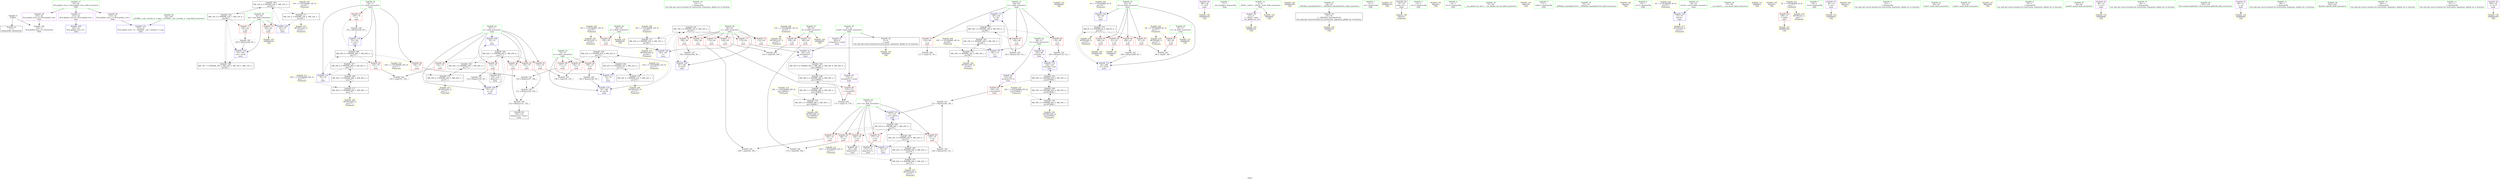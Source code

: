 digraph "SVFG" {
	label="SVFG";

	Node0x55af330e9bf0 [shape=record,color=grey,label="{NodeID: 0\nNullPtr}"];
	Node0x55af330e9bf0 -> Node0x55af331070a0[style=solid];
	Node0x55af330e9bf0 -> Node0x55af33107b90[style=solid];
	Node0x55af33118d90 [shape=record,color=black,label="{NodeID: 180\nMR_14V_4 = PHI(MR_14V_5, MR_14V_3, )\npts\{63 \}\n}"];
	Node0x55af33118d90 -> Node0x55af33109a50[style=dashed];
	Node0x55af33118d90 -> Node0x55af33116090[style=dashed];
	Node0x55af33118d90 -> Node0x55af3310bbe0[style=dashed];
	Node0x55af33107720 [shape=record,color=red,label="{NodeID: 97\n160\<--76\n\<--t\nmain\n}"];
	Node0x55af33107720 -> Node0x55af3310f580[style=solid];
	Node0x55af330eb190 [shape=record,color=green,label="{NodeID: 14\n121\<--1\n\<--dummyObj\nCan only get source location for instruction, argument, global var or function.}"];
	Node0x55af3310bbe0 [shape=record,color=black,label="{NodeID: 194\nMR_14V_5 = PHI(MR_14V_7, MR_14V_4, )\npts\{63 \}\n}"];
	Node0x55af3310bbe0 -> Node0x55af33109980[style=dashed];
	Node0x55af3310bbe0 -> Node0x55af3310d060[style=dashed];
	Node0x55af3310bbe0 -> Node0x55af33118d90[style=dashed];
	Node0x55af3310bbe0 -> Node0x55af3311ba90[style=dashed];
	Node0x55af33108310 [shape=record,color=blue,label="{NodeID: 111\n68\<--129\nx\<--div\nmain\n}"];
	Node0x55af33108310 -> Node0x55af3311c490[style=dashed];
	Node0x55af33106610 [shape=record,color=green,label="{NodeID: 28\n62\<--63\nans\<--ans_field_insensitive\nmain\n}"];
	Node0x55af33106610 -> Node0x55af33109980[style=solid];
	Node0x55af33106610 -> Node0x55af33109a50[style=solid];
	Node0x55af33106610 -> Node0x55af33107e30[style=solid];
	Node0x55af33106610 -> Node0x55af3310d060[style=solid];
	Node0x55af33121b10 [shape=record,color=yellow,style=double,label="{NodeID: 208\n16V_1 = ENCHI(MR_16V_0)\npts\{65 \}\nFun[main]}"];
	Node0x55af33121b10 -> Node0x55af33116590[style=dashed];
	Node0x55af3310d610 [shape=record,color=yellow,style=double,label="{NodeID: 125\nAPARM(99)\nCS[]}"];
	Node0x55af33107170 [shape=record,color=black,label="{NodeID: 42\n9\<--8\n\<--mark\nCan only get source location for instruction, argument, global var or function.}"];
	Node0x55af33107170 -> Node0x55af3310d540[style=solid];
	Node0x55af33123190 [shape=record,color=yellow,style=double,label="{NodeID: 222\nRETMU(14V_2)\npts\{63 \}\nFun[main]}"];
	Node0x55af3310e170 [shape=record,color=yellow,style=double,label="{NodeID: 139\nAPARM(199)\nCS[]}"];
	Node0x55af33108cf0 [shape=record,color=purple,label="{NodeID: 56\n205\<--20\n\<--.str.4\nmain\n}"];
	Node0x55af33108cf0 -> Node0x55af3310e240[style=solid];
	Node0x55af3310ee00 [shape=record,color=grey,label="{NodeID: 153\n120 = Binary(119, 121, )\n}"];
	Node0x55af3310ee00 -> Node0x55af33108240[style=solid];
	Node0x55af331098b0 [shape=record,color=red,label="{NodeID: 70\n169\<--60\n\<--b\nmain\n}"];
	Node0x55af331098b0 -> Node0x55af33110180[style=solid];
	Node0x55af33110300 [shape=record,color=grey,label="{NodeID: 167\n89 = cmp(87, 88, )\n}"];
	Node0x55af3310a410 [shape=record,color=red,label="{NodeID: 84\n142\<--70\n\<--j\nmain\n}"];
	Node0x55af3310a410 -> Node0x55af3310fe80[style=solid];
	Node0x55af33102590 [shape=record,color=green,label="{NodeID: 1\n7\<--1\n__dso_handle\<--dummyObj\nGlob }"];
	Node0x55af33119290 [shape=record,color=black,label="{NodeID: 181\nMR_16V_4 = PHI(MR_16V_5, MR_16V_3, )\npts\{65 \}\n}"];
	Node0x55af33119290 -> Node0x55af33109b20[style=dashed];
	Node0x55af33119290 -> Node0x55af33109bf0[style=dashed];
	Node0x55af33119290 -> Node0x55af33109cc0[style=dashed];
	Node0x55af33119290 -> Node0x55af33109d90[style=dashed];
	Node0x55af33119290 -> Node0x55af33109e60[style=dashed];
	Node0x55af33119290 -> Node0x55af33109f30[style=dashed];
	Node0x55af33119290 -> Node0x55af3310d200[style=dashed];
	Node0x55af33119290 -> Node0x55af33116590[style=dashed];
	Node0x55af331077f0 [shape=record,color=red,label="{NodeID: 98\n156\<--155\n\<--arrayidx15\nmain\n}"];
	Node0x55af331077f0 -> Node0x55af3310eb00[style=solid];
	Node0x55af330eb260 [shape=record,color=green,label="{NodeID: 15\n4\<--6\n_ZStL8__ioinit\<--_ZStL8__ioinit_field_insensitive\nGlob }"];
	Node0x55af330eb260 -> Node0x55af33108740[style=solid];
	Node0x55af330eb260 -> Node0x55af3310d880[style=solid];
	Node0x55af3310bcd0 [shape=record,color=black,label="{NodeID: 195\nMR_22V_5 = PHI(MR_22V_6, MR_22V_4, )\npts\{73 \}\n}"];
	Node0x55af3310bcd0 -> Node0x55af3310a680[style=dashed];
	Node0x55af3310bcd0 -> Node0x55af3310a750[style=dashed];
	Node0x55af3310bcd0 -> Node0x55af3310a820[style=dashed];
	Node0x55af3310bcd0 -> Node0x55af3310d130[style=dashed];
	Node0x55af3310bcd0 -> Node0x55af3311a190[style=dashed];
	Node0x55af331083e0 [shape=record,color=blue,label="{NodeID: 112\n72\<--79\nk\<--\nmain\n}"];
	Node0x55af331083e0 -> Node0x55af3310bcd0[style=dashed];
	Node0x55af331066e0 [shape=record,color=green,label="{NodeID: 29\n64\<--65\ni\<--i_field_insensitive\nmain\n}"];
	Node0x55af331066e0 -> Node0x55af33109b20[style=solid];
	Node0x55af331066e0 -> Node0x55af33109bf0[style=solid];
	Node0x55af331066e0 -> Node0x55af33109cc0[style=solid];
	Node0x55af331066e0 -> Node0x55af33109d90[style=solid];
	Node0x55af331066e0 -> Node0x55af33109e60[style=solid];
	Node0x55af331066e0 -> Node0x55af33109f30[style=solid];
	Node0x55af331066e0 -> Node0x55af33107f00[style=solid];
	Node0x55af331066e0 -> Node0x55af3310d200[style=solid];
	Node0x55af33121bf0 [shape=record,color=yellow,style=double,label="{NodeID: 209\n18V_1 = ENCHI(MR_18V_0)\npts\{69 \}\nFun[main]}"];
	Node0x55af33121bf0 -> Node0x55af33116a90[style=dashed];
	Node0x55af3310d6e0 [shape=record,color=yellow,style=double,label="{NodeID: 126\nAPARM(100)\nCS[]}"];
	Node0x55af33107240 [shape=record,color=black,label="{NodeID: 43\n35\<--36\n\<--_ZNSt8ios_base4InitD1Ev\nCan only get source location for instruction, argument, global var or function.}"];
	Node0x55af33107240 -> Node0x55af3310d950[style=solid];
	Node0x55af33123270 [shape=record,color=yellow,style=double,label="{NodeID: 223\nRETMU(16V_2)\npts\{65 \}\nFun[main]}"];
	Node0x55af3310e240 [shape=record,color=yellow,style=double,label="{NodeID: 140\nAPARM(205)\nCS[]}"];
	Node0x55af33108dc0 [shape=record,color=purple,label="{NodeID: 57\n232\<--22\nllvm.global_ctors_0\<--llvm.global_ctors\nGlob }"];
	Node0x55af33108dc0 -> Node0x55af33107990[style=solid];
	Node0x55af3310ef80 [shape=record,color=grey,label="{NodeID: 154\n129 = Binary(128, 121, )\n}"];
	Node0x55af3310ef80 -> Node0x55af33108310[style=solid];
	Node0x55af33109980 [shape=record,color=red,label="{NodeID: 71\n184\<--62\n\<--ans\nmain\n}"];
	Node0x55af33109980 -> Node0x55af3310f880[style=solid];
	Node0x55af33110480 [shape=record,color=grey,label="{NodeID: 168\n117 = cmp(116, 79, )\n}"];
	Node0x55af3310a4e0 [shape=record,color=red,label="{NodeID: 85\n150\<--70\n\<--j\nmain\n}"];
	Node0x55af3310a4e0 -> Node0x55af3310e980[style=solid];
	Node0x55af330e8d00 [shape=record,color=green,label="{NodeID: 2\n11\<--1\n.str\<--dummyObj\nGlob }"];
	Node0x55af33119790 [shape=record,color=black,label="{NodeID: 182\nMR_18V_3 = PHI(MR_18V_5, MR_18V_2, )\npts\{69 \}\n}"];
	Node0x55af33119790 -> Node0x55af33107fd0[style=dashed];
	Node0x55af33119790 -> Node0x55af33116a90[style=dashed];
	Node0x55af331078c0 [shape=record,color=red,label="{NodeID: 99\n175\<--174\n\<--arrayidx22\nmain\n}"];
	Node0x55af331078c0 -> Node0x55af3310fb80[style=solid];
	Node0x55af330eb330 [shape=record,color=green,label="{NodeID: 16\n8\<--10\nmark\<--mark_field_insensitive\nGlob }"];
	Node0x55af330eb330 -> Node0x55af33107170[style=solid];
	Node0x55af330eb330 -> Node0x55af33108810[style=solid];
	Node0x55af330eb330 -> Node0x55af331088e0[style=solid];
	Node0x55af3311edb0 [shape=record,color=black,label="{NodeID: 196\nMR_24V_4 = PHI(MR_24V_6, MR_24V_3, )\npts\{75 \}\n}"];
	Node0x55af3311edb0 -> Node0x55af331084b0[style=dashed];
	Node0x55af3311edb0 -> Node0x55af3311a690[style=dashed];
	Node0x55af331084b0 [shape=record,color=blue,label="{NodeID: 113\n74\<--79\ncur\<--\nmain\n}"];
	Node0x55af331084b0 -> Node0x55af331204c0[style=dashed];
	Node0x55af331067b0 [shape=record,color=green,label="{NodeID: 30\n66\<--67\nd\<--d_field_insensitive\nmain\n}"];
	Node0x55af331067b0 -> Node0x55af33109090[style=solid];
	Node0x55af331067b0 -> Node0x55af33109160[style=solid];
	Node0x55af33121cd0 [shape=record,color=yellow,style=double,label="{NodeID: 210\n20V_1 = ENCHI(MR_20V_0)\npts\{71 \}\nFun[main]}"];
	Node0x55af33121cd0 -> Node0x55af33116f90[style=dashed];
	Node0x55af3310d7b0 [shape=record,color=yellow,style=double,label="{NodeID: 127\nAPARM(101)\nCS[]}"];
	Node0x55af33107310 [shape=record,color=black,label="{NodeID: 44\n51\<--79\nmain_ret\<--\nmain\n}"];
	Node0x55af33107310 -> Node0x55af3310e740[style=solid];
	Node0x55af33123350 [shape=record,color=yellow,style=double,label="{NodeID: 224\nRETMU(18V_2)\npts\{69 \}\nFun[main]}"];
	Node0x55af3310e310 [shape=record,color=yellow,style=double,label="{NodeID: 141\nAPARM(204)\nCS[]}"];
	Node0x55af33108e90 [shape=record,color=purple,label="{NodeID: 58\n233\<--22\nllvm.global_ctors_1\<--llvm.global_ctors\nGlob }"];
	Node0x55af33108e90 -> Node0x55af33107a90[style=solid];
	Node0x55af3310f100 [shape=record,color=grey,label="{NodeID: 155\n149 = Binary(147, 148, )\n}"];
	Node0x55af3310f100 -> Node0x55af3310e980[style=solid];
	Node0x55af33109a50 [shape=record,color=red,label="{NodeID: 72\n204\<--62\n\<--ans\nmain\n}"];
	Node0x55af33109a50 -> Node0x55af3310e310[style=solid];
	Node0x55af33110600 [shape=record,color=grey,label="{NodeID: 169\n110 = cmp(108, 109, )\n}"];
	Node0x55af3310a5b0 [shape=record,color=red,label="{NodeID: 86\n152\<--70\n\<--j\nmain\n}"];
	Node0x55af3310a5b0 -> Node0x55af3310e800[style=solid];
	Node0x55af330e9dd0 [shape=record,color=green,label="{NodeID: 3\n13\<--1\n.str.1\<--dummyObj\nGlob }"];
	Node0x55af33119c90 [shape=record,color=black,label="{NodeID: 183\nMR_20V_3 = PHI(MR_20V_5, MR_20V_2, )\npts\{71 \}\n}"];
	Node0x55af33119c90 -> Node0x55af331080a0[style=dashed];
	Node0x55af33119c90 -> Node0x55af33116f90[style=dashed];
	Node0x55af33107990 [shape=record,color=blue,label="{NodeID: 100\n232\<--23\nllvm.global_ctors_0\<--\nGlob }"];
	Node0x55af330eb400 [shape=record,color=green,label="{NodeID: 17\n22\<--26\nllvm.global_ctors\<--llvm.global_ctors_field_insensitive\nGlob }"];
	Node0x55af330eb400 -> Node0x55af33108dc0[style=solid];
	Node0x55af330eb400 -> Node0x55af33108e90[style=solid];
	Node0x55af330eb400 -> Node0x55af33108f90[style=solid];
	Node0x55af3311f2b0 [shape=record,color=black,label="{NodeID: 197\nMR_26V_4 = PHI(MR_26V_6, MR_26V_3, )\npts\{77 \}\n}"];
	Node0x55af3311f2b0 -> Node0x55af33108580[style=dashed];
	Node0x55af3311f2b0 -> Node0x55af3311ab90[style=dashed];
	Node0x55af33108580 [shape=record,color=blue,label="{NodeID: 114\n76\<--79\nt\<--\nmain\n}"];
	Node0x55af33108580 -> Node0x55af331205b0[style=dashed];
	Node0x55af33106880 [shape=record,color=green,label="{NodeID: 31\n68\<--69\nx\<--x_field_insensitive\nmain\n}"];
	Node0x55af33106880 -> Node0x55af3310a000[style=solid];
	Node0x55af33106880 -> Node0x55af3310a0d0[style=solid];
	Node0x55af33106880 -> Node0x55af3310a1a0[style=solid];
	Node0x55af33106880 -> Node0x55af33107fd0[style=solid];
	Node0x55af33106880 -> Node0x55af33108310[style=solid];
	Node0x55af33121db0 [shape=record,color=yellow,style=double,label="{NodeID: 211\n22V_1 = ENCHI(MR_22V_0)\npts\{73 \}\nFun[main]}"];
	Node0x55af33121db0 -> Node0x55af33117490[style=dashed];
	Node0x55af3310d880 [shape=record,color=yellow,style=double,label="{NodeID: 128\nAPARM(4)\nCS[]}"];
	Node0x55af331073e0 [shape=record,color=black,label="{NodeID: 45\n125\<--122\nidxprom\<--\nmain\n}"];
	Node0x55af33123430 [shape=record,color=yellow,style=double,label="{NodeID: 225\nRETMU(20V_2)\npts\{71 \}\nFun[main]}"];
	Node0x55af3310e3e0 [shape=record,color=yellow,style=double,label="{NodeID: 142\nARet(81)\nCS[]}"];
	Node0x55af33108f90 [shape=record,color=purple,label="{NodeID: 59\n234\<--22\nllvm.global_ctors_2\<--llvm.global_ctors\nGlob }"];
	Node0x55af33108f90 -> Node0x55af33107b90[style=solid];
	Node0x55af3310f280 [shape=record,color=grey,label="{NodeID: 156\n146 = Binary(145, 121, )\n}"];
	Node0x55af3310f280 -> Node0x55af3310eb00[style=solid];
	Node0x55af33109b20 [shape=record,color=red,label="{NodeID: 73\n108\<--64\n\<--i\nmain\n}"];
	Node0x55af33109b20 -> Node0x55af33110600[style=solid];
	Node0x55af33115b90 [shape=record,color=black,label="{NodeID: 170\nMR_6V_3 = PHI(MR_6V_4, MR_6V_2, )\npts\{55 \}\n}"];
	Node0x55af33115b90 -> Node0x55af33109300[style=dashed];
	Node0x55af33115b90 -> Node0x55af331093d0[style=dashed];
	Node0x55af33115b90 -> Node0x55af331094a0[style=dashed];
	Node0x55af33115b90 -> Node0x55af33109570[style=dashed];
	Node0x55af33115b90 -> Node0x55af3310d2d0[style=dashed];
	Node0x55af33115b90 -> Node0x55af33122e10[style=dashed];
	Node0x55af3310a680 [shape=record,color=red,label="{NodeID: 87\n134\<--72\n\<--k\nmain\n}"];
	Node0x55af3310a680 -> Node0x55af3310fd00[style=solid];
	Node0x55af330ea040 [shape=record,color=green,label="{NodeID: 4\n15\<--1\n.str.2\<--dummyObj\nGlob }"];
	Node0x55af3311a190 [shape=record,color=black,label="{NodeID: 184\nMR_22V_3 = PHI(MR_22V_5, MR_22V_2, )\npts\{73 \}\n}"];
	Node0x55af3311a190 -> Node0x55af331083e0[style=dashed];
	Node0x55af3311a190 -> Node0x55af33117490[style=dashed];
	Node0x55af33107a90 [shape=record,color=blue,label="{NodeID: 101\n233\<--24\nllvm.global_ctors_1\<--_GLOBAL__sub_I_levlam_2_1.cpp\nGlob }"];
	Node0x55af33105eb0 [shape=record,color=green,label="{NodeID: 18\n27\<--28\n__cxx_global_var_init\<--__cxx_global_var_init_field_insensitive\n}"];
	Node0x55af3311f7b0 [shape=record,color=black,label="{NodeID: 198\nMR_28V_4 = PHI(MR_28V_6, MR_28V_3, )\npts\{100000 \}\n}"];
	Node0x55af3311f7b0 -> Node0x55af331078c0[style=dashed];
	Node0x55af3311f7b0 -> Node0x55af3310cf90[style=dashed];
	Node0x55af3311f7b0 -> Node0x55af3311b090[style=dashed];
	Node0x55af3311f7b0 -> Node0x55af3311bf90[style=dashed];
	Node0x55af3310cdf0 [shape=record,color=blue,label="{NodeID: 115\n74\<--157\ncur\<--add16\nmain\n}"];
	Node0x55af3310cdf0 -> Node0x55af331204c0[style=dashed];
	Node0x55af33106950 [shape=record,color=green,label="{NodeID: 32\n70\<--71\nj\<--j_field_insensitive\nmain\n}"];
	Node0x55af33106950 -> Node0x55af3310a270[style=solid];
	Node0x55af33106950 -> Node0x55af3310a340[style=solid];
	Node0x55af33106950 -> Node0x55af3310a410[style=solid];
	Node0x55af33106950 -> Node0x55af3310a4e0[style=solid];
	Node0x55af33106950 -> Node0x55af3310a5b0[style=solid];
	Node0x55af33106950 -> Node0x55af331080a0[style=solid];
	Node0x55af33106950 -> Node0x55af33108170[style=solid];
	Node0x55af33121e90 [shape=record,color=yellow,style=double,label="{NodeID: 212\n24V_1 = ENCHI(MR_24V_0)\npts\{75 \}\nFun[main]}"];
	Node0x55af33121e90 -> Node0x55af33117990[style=dashed];
	Node0x55af3310d950 [shape=record,color=yellow,style=double,label="{NodeID: 129\nAPARM(35)\nCS[]}"];
	Node0x55af331074b0 [shape=record,color=black,label="{NodeID: 46\n154\<--153\nidxprom14\<--rem13\nmain\n}"];
	Node0x55af33123510 [shape=record,color=yellow,style=double,label="{NodeID: 226\nRETMU(22V_2)\npts\{73 \}\nFun[main]}"];
	Node0x55af3310e470 [shape=record,color=yellow,style=double,label="{NodeID: 143\nARet(34)\nCS[]}"];
	Node0x55af33109090 [shape=record,color=purple,label="{NodeID: 60\n126\<--66\narrayidx\<--d\nmain\n}"];
	Node0x55af33109090 -> Node0x55af33108240[style=solid];
	Node0x55af3310f400 [shape=record,color=grey,label="{NodeID: 157\n195 = Binary(194, 85, )\n}"];
	Node0x55af3310f400 -> Node0x55af3310d200[style=solid];
	Node0x55af33109bf0 [shape=record,color=red,label="{NodeID: 74\n112\<--64\n\<--i\nmain\n}"];
	Node0x55af33109bf0 -> Node0x55af33107fd0[style=solid];
	Node0x55af33116090 [shape=record,color=black,label="{NodeID: 171\nMR_14V_2 = PHI(MR_14V_4, MR_14V_1, )\npts\{63 \}\n}"];
	Node0x55af33116090 -> Node0x55af33107e30[style=dashed];
	Node0x55af33116090 -> Node0x55af33123190[style=dashed];
	Node0x55af3310a750 [shape=record,color=red,label="{NodeID: 88\n147\<--72\n\<--k\nmain\n}"];
	Node0x55af3310a750 -> Node0x55af3310f100[style=solid];
	Node0x55af330eb5b0 [shape=record,color=green,label="{NodeID: 5\n17\<--1\nstderr\<--dummyObj\nGlob }"];
	Node0x55af3311a690 [shape=record,color=black,label="{NodeID: 185\nMR_24V_3 = PHI(MR_24V_4, MR_24V_2, )\npts\{75 \}\n}"];
	Node0x55af3311a690 -> Node0x55af33117990[style=dashed];
	Node0x55af3311a690 -> Node0x55af3311edb0[style=dashed];
	Node0x55af33107b90 [shape=record,color=blue, style = dotted,label="{NodeID: 102\n234\<--3\nllvm.global_ctors_2\<--dummyVal\nGlob }"];
	Node0x55af33105f40 [shape=record,color=green,label="{NodeID: 19\n31\<--32\n_ZNSt8ios_base4InitC1Ev\<--_ZNSt8ios_base4InitC1Ev_field_insensitive\n}"];
	Node0x55af331204c0 [shape=record,color=black,label="{NodeID: 199\nMR_24V_6 = PHI(MR_24V_7, MR_24V_5, )\npts\{75 \}\n}"];
	Node0x55af331204c0 -> Node0x55af3310a8f0[style=dashed];
	Node0x55af331204c0 -> Node0x55af3310a9c0[style=dashed];
	Node0x55af331204c0 -> Node0x55af3310aa90[style=dashed];
	Node0x55af331204c0 -> Node0x55af3310ab60[style=dashed];
	Node0x55af331204c0 -> Node0x55af3310ac30[style=dashed];
	Node0x55af331204c0 -> Node0x55af3310cdf0[style=dashed];
	Node0x55af331204c0 -> Node0x55af3311edb0[style=dashed];
	Node0x55af3310cec0 [shape=record,color=blue,label="{NodeID: 116\n76\<--161\nt\<--inc17\nmain\n}"];
	Node0x55af3310cec0 -> Node0x55af331205b0[style=dashed];
	Node0x55af33106a20 [shape=record,color=green,label="{NodeID: 33\n72\<--73\nk\<--k_field_insensitive\nmain\n}"];
	Node0x55af33106a20 -> Node0x55af3310a680[style=solid];
	Node0x55af33106a20 -> Node0x55af3310a750[style=solid];
	Node0x55af33106a20 -> Node0x55af3310a820[style=solid];
	Node0x55af33106a20 -> Node0x55af331083e0[style=solid];
	Node0x55af33106a20 -> Node0x55af3310d130[style=solid];
	Node0x55af33121f70 [shape=record,color=yellow,style=double,label="{NodeID: 213\n26V_1 = ENCHI(MR_26V_0)\npts\{77 \}\nFun[main]}"];
	Node0x55af33121f70 -> Node0x55af33117e90[style=dashed];
	Node0x55af3310da20 [shape=record,color=yellow,style=double,label="{NodeID: 130\nAPARM(33)\nCS[]}"];
	Node0x55af33107580 [shape=record,color=black,label="{NodeID: 47\n173\<--172\nidxprom21\<--\nmain\n}"];
	Node0x55af331235f0 [shape=record,color=yellow,style=double,label="{NodeID: 227\nRETMU(24V_2)\npts\{75 \}\nFun[main]}"];
	Node0x55af3310e500 [shape=record,color=yellow,style=double,label="{NodeID: 144\nARet(93)\nCS[]}"];
	Node0x55af33109160 [shape=record,color=purple,label="{NodeID: 61\n155\<--66\narrayidx15\<--d\nmain\n}"];
	Node0x55af33109160 -> Node0x55af331077f0[style=solid];
	Node0x55af3310f580 [shape=record,color=grey,label="{NodeID: 158\n161 = Binary(160, 85, )\n}"];
	Node0x55af3310f580 -> Node0x55af3310cec0[style=solid];
	Node0x55af33109cc0 [shape=record,color=red,label="{NodeID: 75\n164\<--64\n\<--i\nmain\n}"];
	Node0x55af33109cc0 -> Node0x55af33110000[style=solid];
	Node0x55af33116590 [shape=record,color=black,label="{NodeID: 172\nMR_16V_2 = PHI(MR_16V_4, MR_16V_1, )\npts\{65 \}\n}"];
	Node0x55af33116590 -> Node0x55af33107f00[style=dashed];
	Node0x55af33116590 -> Node0x55af33123270[style=dashed];
	Node0x55af3310a820 [shape=record,color=red,label="{NodeID: 89\n189\<--72\n\<--k\nmain\n}"];
	Node0x55af3310a820 -> Node0x55af3310f700[style=solid];
	Node0x55af330eb640 [shape=record,color=green,label="{NodeID: 6\n18\<--1\n.str.3\<--dummyObj\nGlob }"];
	Node0x55af3311ab90 [shape=record,color=black,label="{NodeID: 186\nMR_26V_3 = PHI(MR_26V_4, MR_26V_2, )\npts\{77 \}\n}"];
	Node0x55af3311ab90 -> Node0x55af33117e90[style=dashed];
	Node0x55af3311ab90 -> Node0x55af3311f2b0[style=dashed];
	Node0x55af33107c90 [shape=record,color=blue,label="{NodeID: 103\n52\<--79\nretval\<--\nmain\n}"];
	Node0x55af33107c90 -> Node0x55af33122d30[style=dashed];
	Node0x55af33105fd0 [shape=record,color=green,label="{NodeID: 20\n37\<--38\n__cxa_atexit\<--__cxa_atexit_field_insensitive\n}"];
	Node0x55af331205b0 [shape=record,color=black,label="{NodeID: 200\nMR_26V_6 = PHI(MR_26V_7, MR_26V_5, )\npts\{77 \}\n}"];
	Node0x55af331205b0 -> Node0x55af3310ad00[style=dashed];
	Node0x55af331205b0 -> Node0x55af33107650[style=dashed];
	Node0x55af331205b0 -> Node0x55af33107720[style=dashed];
	Node0x55af331205b0 -> Node0x55af3310cec0[style=dashed];
	Node0x55af331205b0 -> Node0x55af3311f2b0[style=dashed];
	Node0x55af3310cf90 [shape=record,color=blue,label="{NodeID: 117\n182\<--179\narrayidx25\<--\nmain\n}"];
	Node0x55af3310cf90 -> Node0x55af3311bf90[style=dashed];
	Node0x55af33106af0 [shape=record,color=green,label="{NodeID: 34\n74\<--75\ncur\<--cur_field_insensitive\nmain\n}"];
	Node0x55af33106af0 -> Node0x55af3310a8f0[style=solid];
	Node0x55af33106af0 -> Node0x55af3310a9c0[style=solid];
	Node0x55af33106af0 -> Node0x55af3310aa90[style=solid];
	Node0x55af33106af0 -> Node0x55af3310ab60[style=solid];
	Node0x55af33106af0 -> Node0x55af3310ac30[style=solid];
	Node0x55af33106af0 -> Node0x55af331084b0[style=solid];
	Node0x55af33106af0 -> Node0x55af3310cdf0[style=solid];
	Node0x55af33122050 [shape=record,color=yellow,style=double,label="{NodeID: 214\n28V_1 = ENCHI(MR_28V_0)\npts\{100000 \}\nFun[main]}"];
	Node0x55af33122050 -> Node0x55af33118390[style=dashed];
	Node0x55af3310daf0 [shape=record,color=yellow,style=double,label="{NodeID: 131\nAPARM(7)\nCS[]}"];
	Node0x55af33108670 [shape=record,color=black,label="{NodeID: 48\n181\<--180\nidxprom24\<--\nmain\n}"];
	Node0x55af331236d0 [shape=record,color=yellow,style=double,label="{NodeID: 228\nRETMU(26V_2)\npts\{77 \}\nFun[main]}"];
	Node0x55af3310e590 [shape=record,color=yellow,style=double,label="{NodeID: 145\nARet(97)\nCS[]}"];
	Node0x55af33109230 [shape=record,color=red,label="{NodeID: 62\n198\<--17\n\<--stderr\nmain\n}"];
	Node0x55af33109230 -> Node0x55af3310dfd0[style=solid];
	Node0x55af3310f700 [shape=record,color=grey,label="{NodeID: 159\n190 = Binary(189, 85, )\n}"];
	Node0x55af3310f700 -> Node0x55af3310d130[style=solid];
	Node0x55af33109d90 [shape=record,color=red,label="{NodeID: 76\n176\<--64\n\<--i\nmain\n}"];
	Node0x55af33109d90 -> Node0x55af3310fb80[style=solid];
	Node0x55af33116a90 [shape=record,color=black,label="{NodeID: 173\nMR_18V_2 = PHI(MR_18V_3, MR_18V_1, )\npts\{69 \}\n}"];
	Node0x55af33116a90 -> Node0x55af33119790[style=dashed];
	Node0x55af33116a90 -> Node0x55af33123350[style=dashed];
	Node0x55af3310a8f0 [shape=record,color=red,label="{NodeID: 90\n145\<--74\n\<--cur\nmain\n}"];
	Node0x55af3310a8f0 -> Node0x55af3310f280[style=solid];
	Node0x55af330ea1c0 [shape=record,color=green,label="{NodeID: 7\n20\<--1\n.str.4\<--dummyObj\nGlob }"];
	Node0x55af3311b090 [shape=record,color=black,label="{NodeID: 187\nMR_28V_3 = PHI(MR_28V_4, MR_28V_2, )\npts\{100000 \}\n}"];
	Node0x55af3311b090 -> Node0x55af33118390[style=dashed];
	Node0x55af3311b090 -> Node0x55af3311f7b0[style=dashed];
	Node0x55af33107d60 [shape=record,color=blue,label="{NodeID: 104\n54\<--85\ntn\<--\nmain\n}"];
	Node0x55af33107d60 -> Node0x55af33115b90[style=dashed];
	Node0x55af33106060 [shape=record,color=green,label="{NodeID: 21\n36\<--42\n_ZNSt8ios_base4InitD1Ev\<--_ZNSt8ios_base4InitD1Ev_field_insensitive\n}"];
	Node0x55af33106060 -> Node0x55af33107240[style=solid];
	Node0x55af33120ab0 [shape=record,color=yellow,style=double,label="{NodeID: 201\n2V_1 = ENCHI(MR_2V_0)\npts\{1 \}\nFun[main]}"];
	Node0x55af33120ab0 -> Node0x55af33109230[style=dashed];
	Node0x55af33120ab0 -> Node0x55af33122210[style=dashed];
	Node0x55af3310d060 [shape=record,color=blue,label="{NodeID: 118\n62\<--185\nans\<--inc26\nmain\n}"];
	Node0x55af3310d060 -> Node0x55af3311ba90[style=dashed];
	Node0x55af33106bc0 [shape=record,color=green,label="{NodeID: 35\n76\<--77\nt\<--t_field_insensitive\nmain\n}"];
	Node0x55af33106bc0 -> Node0x55af3310ad00[style=solid];
	Node0x55af33106bc0 -> Node0x55af33107650[style=solid];
	Node0x55af33106bc0 -> Node0x55af33107720[style=solid];
	Node0x55af33106bc0 -> Node0x55af33108580[style=solid];
	Node0x55af33106bc0 -> Node0x55af3310cec0[style=solid];
	Node0x55af33122130 [shape=record,color=yellow,style=double,label="{NodeID: 215\n30V_1 = ENCHI(MR_30V_0)\npts\{670000 \}\nFun[main]}"];
	Node0x55af33122130 -> Node0x55af33118890[style=dashed];
	Node0x55af3310dbc0 [shape=record,color=yellow,style=double,label="{NodeID: 132\nAPARM(92)\nCS[]}"];
	Node0x55af33108740 [shape=record,color=purple,label="{NodeID: 49\n33\<--4\n\<--_ZStL8__ioinit\n__cxx_global_var_init\n}"];
	Node0x55af33108740 -> Node0x55af3310da20[style=solid];
	Node0x55af331237b0 [shape=record,color=yellow,style=double,label="{NodeID: 229\nRETMU(28V_2)\npts\{100000 \}\nFun[main]}"];
	Node0x55af3310e620 [shape=record,color=yellow,style=double,label="{NodeID: 146\nARet(201)\nCS[]}"];
	Node0x55af33109300 [shape=record,color=red,label="{NodeID: 63\n87\<--54\n\<--tn\nmain\n}"];
	Node0x55af33109300 -> Node0x55af33110300[style=solid];
	Node0x55af3310f880 [shape=record,color=grey,label="{NodeID: 160\n185 = Binary(184, 85, )\n}"];
	Node0x55af3310f880 -> Node0x55af3310d060[style=solid];
	Node0x55af33109e60 [shape=record,color=red,label="{NodeID: 77\n179\<--64\n\<--i\nmain\n}"];
	Node0x55af33109e60 -> Node0x55af3310cf90[style=solid];
	Node0x55af33116f90 [shape=record,color=black,label="{NodeID: 174\nMR_20V_2 = PHI(MR_20V_3, MR_20V_1, )\npts\{71 \}\n}"];
	Node0x55af33116f90 -> Node0x55af33119c90[style=dashed];
	Node0x55af33116f90 -> Node0x55af33123430[style=dashed];
	Node0x55af3310a9c0 [shape=record,color=red,label="{NodeID: 91\n165\<--74\n\<--cur\nmain\n}"];
	Node0x55af3310a9c0 -> Node0x55af33110000[style=solid];
	Node0x55af330ea250 [shape=record,color=green,label="{NodeID: 8\n23\<--1\n\<--dummyObj\nCan only get source location for instruction, argument, global var or function.}"];
	Node0x55af3311b590 [shape=record,color=black,label="{NodeID: 188\nMR_30V_3 = PHI(MR_30V_4, MR_30V_2, )\npts\{670000 \}\n}"];
	Node0x55af3311b590 -> Node0x55af33118890[style=dashed];
	Node0x55af3311b590 -> Node0x55af3310b6e0[style=dashed];
	Node0x55af33107e30 [shape=record,color=blue,label="{NodeID: 105\n62\<--79\nans\<--\nmain\n}"];
	Node0x55af33107e30 -> Node0x55af33118d90[style=dashed];
	Node0x55af33106130 [shape=record,color=green,label="{NodeID: 22\n49\<--50\nmain\<--main_field_insensitive\n}"];
	Node0x55af331215d0 [shape=record,color=yellow,style=double,label="{NodeID: 202\n4V_1 = ENCHI(MR_4V_0)\npts\{53 \}\nFun[main]}"];
	Node0x55af331215d0 -> Node0x55af33107c90[style=dashed];
	Node0x55af3310d130 [shape=record,color=blue,label="{NodeID: 119\n72\<--190\nk\<--inc28\nmain\n}"];
	Node0x55af3310d130 -> Node0x55af3310bcd0[style=dashed];
	Node0x55af33106c90 [shape=record,color=green,label="{NodeID: 36\n82\<--83\nscanf\<--scanf_field_insensitive\n}"];
	Node0x55af33122210 [shape=record,color=yellow,style=double,label="{NodeID: 216\nRETMU(2V_1)\npts\{1 \}\nFun[main]}"];
	Node0x55af3310dc90 [shape=record,color=yellow,style=double,label="{NodeID: 133\nAPARM(91)\nCS[]}"];
	Node0x55af33108810 [shape=record,color=purple,label="{NodeID: 50\n174\<--8\narrayidx22\<--mark\nmain\n}"];
	Node0x55af33108810 -> Node0x55af331078c0[style=solid];
	Node0x55af33123890 [shape=record,color=yellow,style=double,label="{NodeID: 230\nRETMU(30V_2)\npts\{670000 \}\nFun[main]}"];
	Node0x55af3310e6b0 [shape=record,color=yellow,style=double,label="{NodeID: 147\nARet(206)\nCS[]}"];
	Node0x55af331093d0 [shape=record,color=red,label="{NodeID: 64\n91\<--54\n\<--tn\nmain\n}"];
	Node0x55af331093d0 -> Node0x55af3310dc90[style=solid];
	Node0x55af3310fa00 [shape=record,color=grey,label="{NodeID: 161\n209 = Binary(208, 85, )\n}"];
	Node0x55af3310fa00 -> Node0x55af3310d2d0[style=solid];
	Node0x55af33109f30 [shape=record,color=red,label="{NodeID: 78\n194\<--64\n\<--i\nmain\n}"];
	Node0x55af33109f30 -> Node0x55af3310f400[style=solid];
	Node0x55af33117490 [shape=record,color=black,label="{NodeID: 175\nMR_22V_2 = PHI(MR_22V_3, MR_22V_1, )\npts\{73 \}\n}"];
	Node0x55af33117490 -> Node0x55af3311a190[style=dashed];
	Node0x55af33117490 -> Node0x55af33123510[style=dashed];
	Node0x55af3310aa90 [shape=record,color=red,label="{NodeID: 92\n168\<--74\n\<--cur\nmain\n}"];
	Node0x55af3310aa90 -> Node0x55af33110180[style=solid];
	Node0x55af330ea2e0 [shape=record,color=green,label="{NodeID: 9\n79\<--1\n\<--dummyObj\nCan only get source location for instruction, argument, global var or function.}"];
	Node0x55af3311ba90 [shape=record,color=black,label="{NodeID: 189\nMR_14V_7 = PHI(MR_14V_6, MR_14V_5, MR_14V_5, MR_14V_5, )\npts\{63 \}\n}"];
	Node0x55af3311ba90 -> Node0x55af3310bbe0[style=dashed];
	Node0x55af33107f00 [shape=record,color=blue,label="{NodeID: 106\n64\<--105\ni\<--\nmain\n}"];
	Node0x55af33107f00 -> Node0x55af33119290[style=dashed];
	Node0x55af33106200 [shape=record,color=green,label="{NodeID: 23\n52\<--53\nretval\<--retval_field_insensitive\nmain\n}"];
	Node0x55af33106200 -> Node0x55af33107c90[style=solid];
	Node0x55af331216b0 [shape=record,color=yellow,style=double,label="{NodeID: 203\n6V_1 = ENCHI(MR_6V_0)\npts\{55 \}\nFun[main]}"];
	Node0x55af331216b0 -> Node0x55af33107d60[style=dashed];
	Node0x55af3310d200 [shape=record,color=blue,label="{NodeID: 120\n64\<--195\ni\<--inc31\nmain\n}"];
	Node0x55af3310d200 -> Node0x55af33119290[style=dashed];
	Node0x55af33106d60 [shape=record,color=green,label="{NodeID: 37\n94\<--95\nprintf\<--printf_field_insensitive\n}"];
	Node0x55af33122d30 [shape=record,color=yellow,style=double,label="{NodeID: 217\nRETMU(4V_2)\npts\{53 \}\nFun[main]}"];
	Node0x55af3310dd60 [shape=record,color=yellow,style=double,label="{NodeID: 134\nAPARM(96)\nCS[]}"];
	Node0x55af331088e0 [shape=record,color=purple,label="{NodeID: 51\n182\<--8\narrayidx25\<--mark\nmain\n}"];
	Node0x55af331088e0 -> Node0x55af3310cf90[style=solid];
	Node0x55af3310e740 [shape=record,color=yellow,style=double,label="{NodeID: 148\nFRet(51)\nFun[main]}"];
	Node0x55af331094a0 [shape=record,color=red,label="{NodeID: 65\n199\<--54\n\<--tn\nmain\n}"];
	Node0x55af331094a0 -> Node0x55af3310e170[style=solid];
	Node0x55af3310fb80 [shape=record,color=grey,label="{NodeID: 162\n177 = cmp(175, 176, )\n}"];
	Node0x55af3310a000 [shape=record,color=red,label="{NodeID: 79\n116\<--68\n\<--x\nmain\n}"];
	Node0x55af3310a000 -> Node0x55af33110480[style=solid];
	Node0x55af33117990 [shape=record,color=black,label="{NodeID: 176\nMR_24V_2 = PHI(MR_24V_3, MR_24V_1, )\npts\{75 \}\n}"];
	Node0x55af33117990 -> Node0x55af3311a690[style=dashed];
	Node0x55af33117990 -> Node0x55af331235f0[style=dashed];
	Node0x55af3310ab60 [shape=record,color=red,label="{NodeID: 93\n172\<--74\n\<--cur\nmain\n}"];
	Node0x55af3310ab60 -> Node0x55af33107580[style=solid];
	Node0x55af330ea430 [shape=record,color=green,label="{NodeID: 10\n85\<--1\n\<--dummyObj\nCan only get source location for instruction, argument, global var or function.}"];
	Node0x55af3311bf90 [shape=record,color=black,label="{NodeID: 190\nMR_28V_6 = PHI(MR_28V_5, MR_28V_4, MR_28V_4, MR_28V_4, )\npts\{100000 \}\n}"];
	Node0x55af3311bf90 -> Node0x55af3311f7b0[style=dashed];
	Node0x55af33107fd0 [shape=record,color=blue,label="{NodeID: 107\n68\<--112\nx\<--\nmain\n}"];
	Node0x55af33107fd0 -> Node0x55af3311c490[style=dashed];
	Node0x55af331062d0 [shape=record,color=green,label="{NodeID: 24\n54\<--55\ntn\<--tn_field_insensitive\nmain\n}"];
	Node0x55af331062d0 -> Node0x55af33109300[style=solid];
	Node0x55af331062d0 -> Node0x55af331093d0[style=solid];
	Node0x55af331062d0 -> Node0x55af331094a0[style=solid];
	Node0x55af331062d0 -> Node0x55af33109570[style=solid];
	Node0x55af331062d0 -> Node0x55af33107d60[style=solid];
	Node0x55af331062d0 -> Node0x55af3310d2d0[style=solid];
	Node0x55af33121790 [shape=record,color=yellow,style=double,label="{NodeID: 204\n8V_1 = ENCHI(MR_8V_0)\npts\{57 \}\nFun[main]}"];
	Node0x55af33121790 -> Node0x55af33109640[style=dashed];
	Node0x55af33121790 -> Node0x55af33122ef0[style=dashed];
	Node0x55af3310d2d0 [shape=record,color=blue,label="{NodeID: 121\n54\<--209\ntn\<--inc36\nmain\n}"];
	Node0x55af3310d2d0 -> Node0x55af33115b90[style=dashed];
	Node0x55af33106e30 [shape=record,color=green,label="{NodeID: 38\n102\<--103\nllvm.memset.p0i8.i64\<--llvm.memset.p0i8.i64_field_insensitive\n}"];
	Node0x55af33122e10 [shape=record,color=yellow,style=double,label="{NodeID: 218\nRETMU(6V_3)\npts\{55 \}\nFun[main]}"];
	Node0x55af3310de30 [shape=record,color=yellow,style=double,label="{NodeID: 135\nAPARM(58)\nCS[]}"];
	Node0x55af331089b0 [shape=record,color=purple,label="{NodeID: 52\n80\<--11\n\<--.str\nmain\n}"];
	Node0x55af331089b0 -> Node0x55af3310d3a0[style=solid];
	Node0x55af3310e800 [shape=record,color=grey,label="{NodeID: 149\n153 = Binary(151, 152, )\n}"];
	Node0x55af3310e800 -> Node0x55af331074b0[style=solid];
	Node0x55af33109570 [shape=record,color=red,label="{NodeID: 66\n208\<--54\n\<--tn\nmain\n}"];
	Node0x55af33109570 -> Node0x55af3310fa00[style=solid];
	Node0x55af3310fd00 [shape=record,color=grey,label="{NodeID: 163\n136 = cmp(134, 135, )\n}"];
	Node0x55af3310a0d0 [shape=record,color=red,label="{NodeID: 80\n119\<--68\n\<--x\nmain\n}"];
	Node0x55af3310a0d0 -> Node0x55af3310ee00[style=solid];
	Node0x55af33117e90 [shape=record,color=black,label="{NodeID: 177\nMR_26V_2 = PHI(MR_26V_3, MR_26V_1, )\npts\{77 \}\n}"];
	Node0x55af33117e90 -> Node0x55af3311ab90[style=dashed];
	Node0x55af33117e90 -> Node0x55af331236d0[style=dashed];
	Node0x55af3310ac30 [shape=record,color=red,label="{NodeID: 94\n180\<--74\n\<--cur\nmain\n}"];
	Node0x55af3310ac30 -> Node0x55af33108670[style=solid];
	Node0x55af330ea500 [shape=record,color=green,label="{NodeID: 11\n99\<--1\n\<--dummyObj\nCan only get source location for instruction, argument, global var or function.}"];
	Node0x55af3311c490 [shape=record,color=black,label="{NodeID: 191\nMR_18V_5 = PHI(MR_18V_6, MR_18V_4, )\npts\{69 \}\n}"];
	Node0x55af3311c490 -> Node0x55af3310a000[style=dashed];
	Node0x55af3311c490 -> Node0x55af3310a0d0[style=dashed];
	Node0x55af3311c490 -> Node0x55af3310a1a0[style=dashed];
	Node0x55af3311c490 -> Node0x55af33108310[style=dashed];
	Node0x55af3311c490 -> Node0x55af33119790[style=dashed];
	Node0x55af331080a0 [shape=record,color=blue,label="{NodeID: 108\n70\<--79\nj\<--\nmain\n}"];
	Node0x55af331080a0 -> Node0x55af3310b1e0[style=dashed];
	Node0x55af331063a0 [shape=record,color=green,label="{NodeID: 25\n56\<--57\nnt\<--nt_field_insensitive\nmain\n}"];
	Node0x55af331063a0 -> Node0x55af33109640[style=solid];
	Node0x55af331063a0 -> Node0x55af3310d470[style=solid];
	Node0x55af33121870 [shape=record,color=yellow,style=double,label="{NodeID: 205\n10V_1 = ENCHI(MR_10V_0)\npts\{59 \}\nFun[main]}"];
	Node0x55af33121870 -> Node0x55af33109710[style=dashed];
	Node0x55af33121870 -> Node0x55af33122fd0[style=dashed];
	Node0x55af3310d3a0 [shape=record,color=yellow,style=double,label="{NodeID: 122\nAPARM(80)\nCS[]}"];
	Node0x55af33106f00 [shape=record,color=green,label="{NodeID: 39\n202\<--203\nfprintf\<--fprintf_field_insensitive\n}"];
	Node0x55af33122ef0 [shape=record,color=yellow,style=double,label="{NodeID: 219\nRETMU(8V_1)\npts\{57 \}\nFun[main]}"];
	Node0x55af3310df00 [shape=record,color=yellow,style=double,label="{NodeID: 136\nAPARM(60)\nCS[]}"];
	Node0x55af33108a80 [shape=record,color=purple,label="{NodeID: 53\n92\<--13\n\<--.str.1\nmain\n}"];
	Node0x55af33108a80 -> Node0x55af3310dbc0[style=solid];
	Node0x55af3310e980 [shape=record,color=grey,label="{NodeID: 150\n151 = Binary(149, 150, )\n}"];
	Node0x55af3310e980 -> Node0x55af3310e800[style=solid];
	Node0x55af33109640 [shape=record,color=red,label="{NodeID: 67\n88\<--56\n\<--nt\nmain\n}"];
	Node0x55af33109640 -> Node0x55af33110300[style=solid];
	Node0x55af3310fe80 [shape=record,color=grey,label="{NodeID: 164\n143 = cmp(141, 142, )\n}"];
	Node0x55af3310a1a0 [shape=record,color=red,label="{NodeID: 81\n128\<--68\n\<--x\nmain\n}"];
	Node0x55af3310a1a0 -> Node0x55af3310ef80[style=solid];
	Node0x55af33118390 [shape=record,color=black,label="{NodeID: 178\nMR_28V_2 = PHI(MR_28V_3, MR_28V_1, )\npts\{100000 \}\n}"];
	Node0x55af33118390 -> Node0x55af3311b090[style=dashed];
	Node0x55af33118390 -> Node0x55af331237b0[style=dashed];
	Node0x55af3310ad00 [shape=record,color=red,label="{NodeID: 95\n141\<--76\n\<--t\nmain\n}"];
	Node0x55af3310ad00 -> Node0x55af3310fe80[style=solid];
	Node0x55af330eaab0 [shape=record,color=green,label="{NodeID: 12\n100\<--1\n\<--dummyObj\nCan only get source location for instruction, argument, global var or function.}"];
	Node0x55af3310b1e0 [shape=record,color=black,label="{NodeID: 192\nMR_20V_5 = PHI(MR_20V_6, MR_20V_4, )\npts\{71 \}\n}"];
	Node0x55af3310b1e0 -> Node0x55af3310a270[style=dashed];
	Node0x55af3310b1e0 -> Node0x55af3310a340[style=dashed];
	Node0x55af3310b1e0 -> Node0x55af3310a410[style=dashed];
	Node0x55af3310b1e0 -> Node0x55af3310a4e0[style=dashed];
	Node0x55af3310b1e0 -> Node0x55af3310a5b0[style=dashed];
	Node0x55af3310b1e0 -> Node0x55af33108170[style=dashed];
	Node0x55af3310b1e0 -> Node0x55af33119c90[style=dashed];
	Node0x55af33108170 [shape=record,color=blue,label="{NodeID: 109\n70\<--123\nj\<--inc\nmain\n}"];
	Node0x55af33108170 -> Node0x55af3310b1e0[style=dashed];
	Node0x55af33106470 [shape=record,color=green,label="{NodeID: 26\n58\<--59\na\<--a_field_insensitive\nmain\n}"];
	Node0x55af33106470 -> Node0x55af33109710[style=solid];
	Node0x55af33106470 -> Node0x55af3310de30[style=solid];
	Node0x55af33121950 [shape=record,color=yellow,style=double,label="{NodeID: 206\n12V_1 = ENCHI(MR_12V_0)\npts\{61 \}\nFun[main]}"];
	Node0x55af33121950 -> Node0x55af331097e0[style=dashed];
	Node0x55af33121950 -> Node0x55af331098b0[style=dashed];
	Node0x55af33121950 -> Node0x55af331230b0[style=dashed];
	Node0x55af3310d470 [shape=record,color=yellow,style=double,label="{NodeID: 123\nAPARM(56)\nCS[]}"];
	Node0x55af33106fd0 [shape=record,color=green,label="{NodeID: 40\n24\<--228\n_GLOBAL__sub_I_levlam_2_1.cpp\<--_GLOBAL__sub_I_levlam_2_1.cpp_field_insensitive\n}"];
	Node0x55af33106fd0 -> Node0x55af33107a90[style=solid];
	Node0x55af33122fd0 [shape=record,color=yellow,style=double,label="{NodeID: 220\nRETMU(10V_1)\npts\{59 \}\nFun[main]}"];
	Node0x55af3310dfd0 [shape=record,color=yellow,style=double,label="{NodeID: 137\nAPARM(198)\nCS[]}"];
	Node0x55af33108b50 [shape=record,color=purple,label="{NodeID: 54\n96\<--15\n\<--.str.2\nmain\n}"];
	Node0x55af33108b50 -> Node0x55af3310dd60[style=solid];
	Node0x55af3310eb00 [shape=record,color=grey,label="{NodeID: 151\n157 = Binary(146, 156, )\n}"];
	Node0x55af3310eb00 -> Node0x55af3310cdf0[style=solid];
	Node0x55af33109710 [shape=record,color=red,label="{NodeID: 68\n105\<--58\n\<--a\nmain\n}"];
	Node0x55af33109710 -> Node0x55af33107f00[style=solid];
	Node0x55af33110000 [shape=record,color=grey,label="{NodeID: 165\n166 = cmp(164, 165, )\n}"];
	Node0x55af3310a270 [shape=record,color=red,label="{NodeID: 82\n122\<--70\n\<--j\nmain\n}"];
	Node0x55af3310a270 -> Node0x55af331073e0[style=solid];
	Node0x55af3310a270 -> Node0x55af3310ec80[style=solid];
	Node0x55af33118890 [shape=record,color=black,label="{NodeID: 179\nMR_30V_2 = PHI(MR_30V_3, MR_30V_1, )\npts\{670000 \}\n}"];
	Node0x55af33118890 -> Node0x55af3311b590[style=dashed];
	Node0x55af33118890 -> Node0x55af33123890[style=dashed];
	Node0x55af33107650 [shape=record,color=red,label="{NodeID: 96\n148\<--76\n\<--t\nmain\n}"];
	Node0x55af33107650 -> Node0x55af3310f100[style=solid];
	Node0x55af330eab80 [shape=record,color=green,label="{NodeID: 13\n101\<--1\n\<--dummyObj\nCan only get source location for instruction, argument, global var or function.}"];
	Node0x55af3310b6e0 [shape=record,color=black,label="{NodeID: 193\nMR_30V_4 = PHI(MR_30V_5, MR_30V_3, )\npts\{670000 \}\n}"];
	Node0x55af3310b6e0 -> Node0x55af331077f0[style=dashed];
	Node0x55af3310b6e0 -> Node0x55af33108240[style=dashed];
	Node0x55af3310b6e0 -> Node0x55af3311b590[style=dashed];
	Node0x55af33108240 [shape=record,color=blue,label="{NodeID: 110\n126\<--120\narrayidx\<--rem\nmain\n}"];
	Node0x55af33108240 -> Node0x55af3310b6e0[style=dashed];
	Node0x55af33106540 [shape=record,color=green,label="{NodeID: 27\n60\<--61\nb\<--b_field_insensitive\nmain\n}"];
	Node0x55af33106540 -> Node0x55af331097e0[style=solid];
	Node0x55af33106540 -> Node0x55af331098b0[style=solid];
	Node0x55af33106540 -> Node0x55af3310df00[style=solid];
	Node0x55af33121a30 [shape=record,color=yellow,style=double,label="{NodeID: 207\n14V_1 = ENCHI(MR_14V_0)\npts\{63 \}\nFun[main]}"];
	Node0x55af33121a30 -> Node0x55af33116090[style=dashed];
	Node0x55af3310d540 [shape=record,color=yellow,style=double,label="{NodeID: 124\nAPARM(9)\nCS[]}"];
	Node0x55af331070a0 [shape=record,color=black,label="{NodeID: 41\n2\<--3\ndummyVal\<--dummyVal\n}"];
	Node0x55af331230b0 [shape=record,color=yellow,style=double,label="{NodeID: 221\nRETMU(12V_1)\npts\{61 \}\nFun[main]}"];
	Node0x55af3310e0a0 [shape=record,color=yellow,style=double,label="{NodeID: 138\nAPARM(200)\nCS[]}"];
	Node0x55af33108c20 [shape=record,color=purple,label="{NodeID: 55\n200\<--18\n\<--.str.3\nmain\n}"];
	Node0x55af33108c20 -> Node0x55af3310e0a0[style=solid];
	Node0x55af3310ec80 [shape=record,color=grey,label="{NodeID: 152\n123 = Binary(122, 85, )\n}"];
	Node0x55af3310ec80 -> Node0x55af33108170[style=solid];
	Node0x55af331097e0 [shape=record,color=red,label="{NodeID: 69\n109\<--60\n\<--b\nmain\n}"];
	Node0x55af331097e0 -> Node0x55af33110600[style=solid];
	Node0x55af33110180 [shape=record,color=grey,label="{NodeID: 166\n170 = cmp(168, 169, )\n}"];
	Node0x55af3310a340 [shape=record,color=red,label="{NodeID: 83\n135\<--70\n\<--j\nmain\n}"];
	Node0x55af3310a340 -> Node0x55af3310fd00[style=solid];
}
